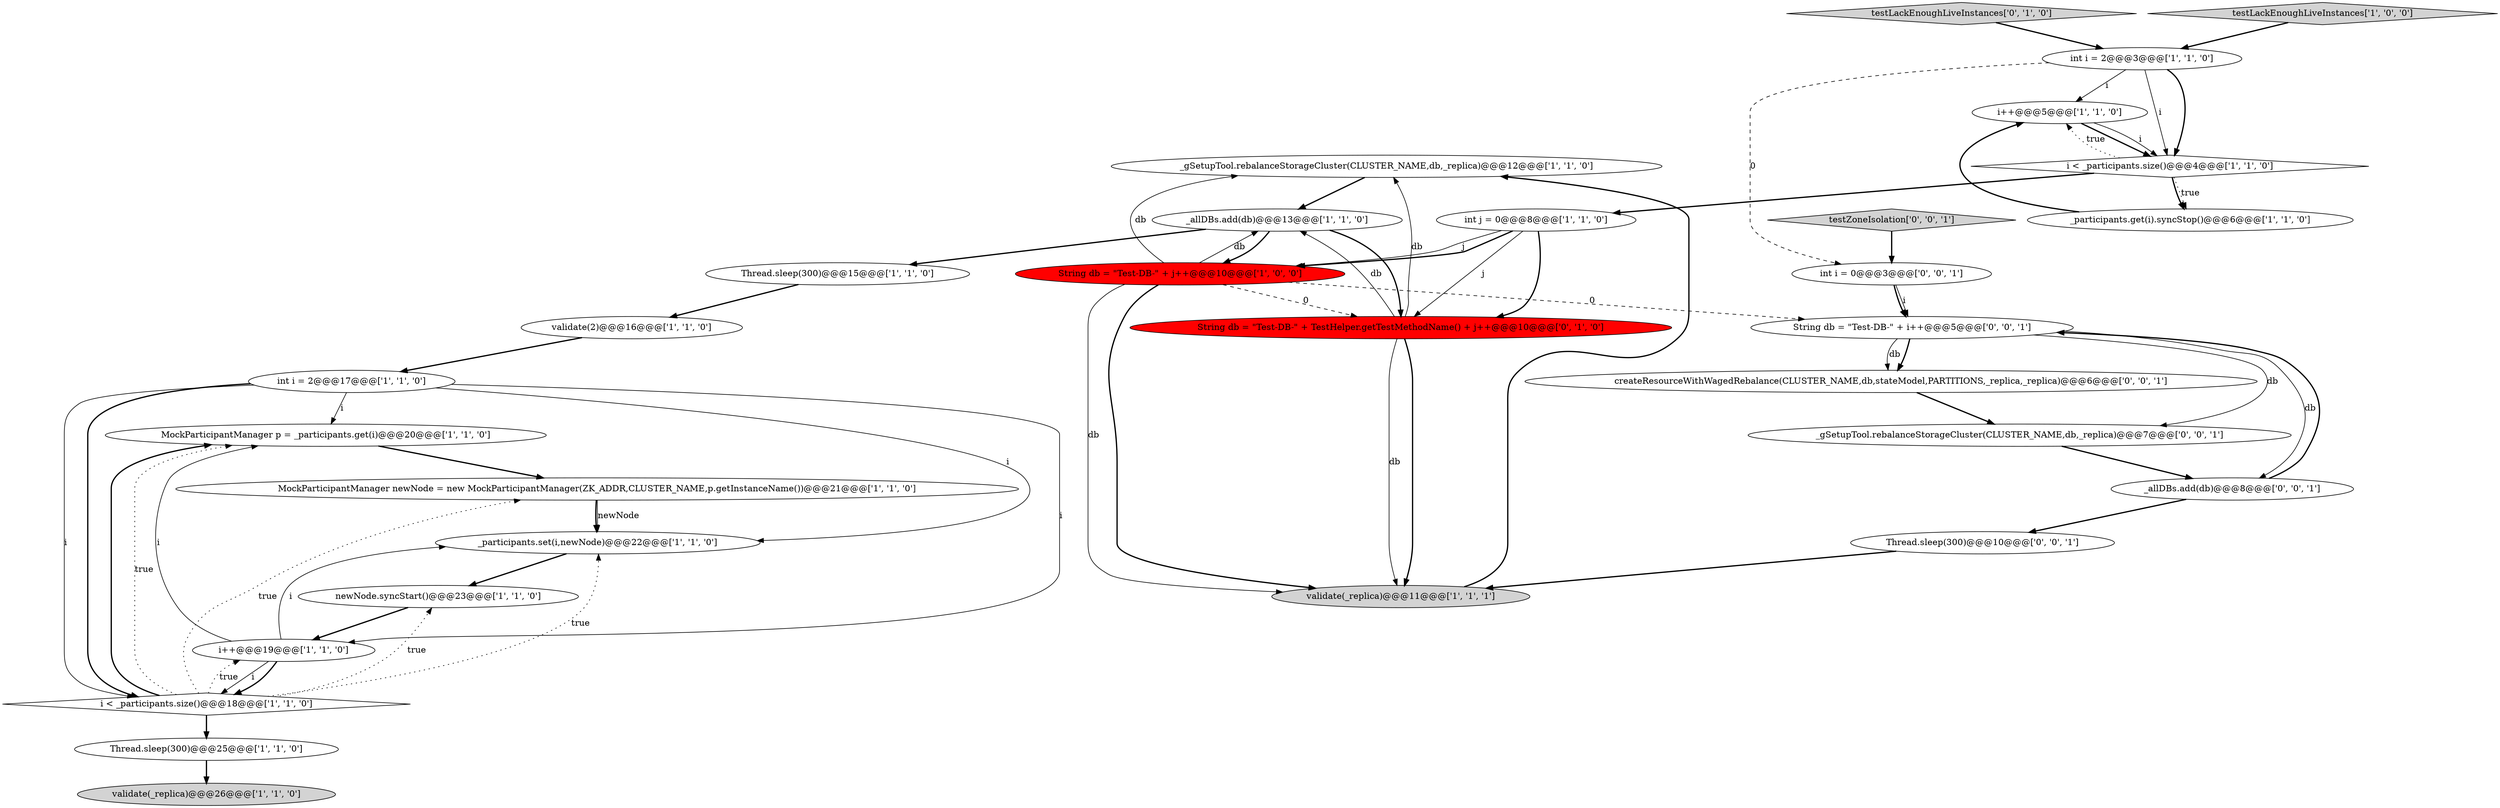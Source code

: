 digraph {
17 [style = filled, label = "_gSetupTool.rebalanceStorageCluster(CLUSTER_NAME,db,_replica)@@@12@@@['1', '1', '0']", fillcolor = white, shape = ellipse image = "AAA0AAABBB1BBB"];
10 [style = filled, label = "_allDBs.add(db)@@@13@@@['1', '1', '0']", fillcolor = white, shape = ellipse image = "AAA0AAABBB1BBB"];
29 [style = filled, label = "Thread.sleep(300)@@@10@@@['0', '0', '1']", fillcolor = white, shape = ellipse image = "AAA0AAABBB3BBB"];
22 [style = filled, label = "testLackEnoughLiveInstances['0', '1', '0']", fillcolor = lightgray, shape = diamond image = "AAA0AAABBB2BBB"];
12 [style = filled, label = "i++@@@5@@@['1', '1', '0']", fillcolor = white, shape = ellipse image = "AAA0AAABBB1BBB"];
19 [style = filled, label = "Thread.sleep(300)@@@15@@@['1', '1', '0']", fillcolor = white, shape = ellipse image = "AAA0AAABBB1BBB"];
4 [style = filled, label = "int i = 2@@@3@@@['1', '1', '0']", fillcolor = white, shape = ellipse image = "AAA0AAABBB1BBB"];
1 [style = filled, label = "int i = 2@@@17@@@['1', '1', '0']", fillcolor = white, shape = ellipse image = "AAA0AAABBB1BBB"];
6 [style = filled, label = "i < _participants.size()@@@4@@@['1', '1', '0']", fillcolor = white, shape = diamond image = "AAA0AAABBB1BBB"];
3 [style = filled, label = "MockParticipantManager p = _participants.get(i)@@@20@@@['1', '1', '0']", fillcolor = white, shape = ellipse image = "AAA0AAABBB1BBB"];
5 [style = filled, label = "String db = \"Test-DB-\" + j++@@@10@@@['1', '0', '0']", fillcolor = red, shape = ellipse image = "AAA1AAABBB1BBB"];
21 [style = filled, label = "String db = \"Test-DB-\" + TestHelper.getTestMethodName() + j++@@@10@@@['0', '1', '0']", fillcolor = red, shape = ellipse image = "AAA1AAABBB2BBB"];
16 [style = filled, label = "Thread.sleep(300)@@@25@@@['1', '1', '0']", fillcolor = white, shape = ellipse image = "AAA0AAABBB1BBB"];
7 [style = filled, label = "_participants.get(i).syncStop()@@@6@@@['1', '1', '0']", fillcolor = white, shape = ellipse image = "AAA0AAABBB1BBB"];
9 [style = filled, label = "_participants.set(i,newNode)@@@22@@@['1', '1', '0']", fillcolor = white, shape = ellipse image = "AAA0AAABBB1BBB"];
20 [style = filled, label = "validate(2)@@@16@@@['1', '1', '0']", fillcolor = white, shape = ellipse image = "AAA0AAABBB1BBB"];
23 [style = filled, label = "_gSetupTool.rebalanceStorageCluster(CLUSTER_NAME,db,_replica)@@@7@@@['0', '0', '1']", fillcolor = white, shape = ellipse image = "AAA0AAABBB3BBB"];
2 [style = filled, label = "i < _participants.size()@@@18@@@['1', '1', '0']", fillcolor = white, shape = diamond image = "AAA0AAABBB1BBB"];
28 [style = filled, label = "int i = 0@@@3@@@['0', '0', '1']", fillcolor = white, shape = ellipse image = "AAA0AAABBB3BBB"];
26 [style = filled, label = "_allDBs.add(db)@@@8@@@['0', '0', '1']", fillcolor = white, shape = ellipse image = "AAA0AAABBB3BBB"];
8 [style = filled, label = "i++@@@19@@@['1', '1', '0']", fillcolor = white, shape = ellipse image = "AAA0AAABBB1BBB"];
27 [style = filled, label = "createResourceWithWagedRebalance(CLUSTER_NAME,db,stateModel,PARTITIONS,_replica,_replica)@@@6@@@['0', '0', '1']", fillcolor = white, shape = ellipse image = "AAA0AAABBB3BBB"];
13 [style = filled, label = "newNode.syncStart()@@@23@@@['1', '1', '0']", fillcolor = white, shape = ellipse image = "AAA0AAABBB1BBB"];
14 [style = filled, label = "testLackEnoughLiveInstances['1', '0', '0']", fillcolor = lightgray, shape = diamond image = "AAA0AAABBB1BBB"];
0 [style = filled, label = "validate(_replica)@@@11@@@['1', '1', '1']", fillcolor = lightgray, shape = ellipse image = "AAA0AAABBB1BBB"];
11 [style = filled, label = "validate(_replica)@@@26@@@['1', '1', '0']", fillcolor = lightgray, shape = ellipse image = "AAA0AAABBB1BBB"];
24 [style = filled, label = "testZoneIsolation['0', '0', '1']", fillcolor = lightgray, shape = diamond image = "AAA0AAABBB3BBB"];
15 [style = filled, label = "int j = 0@@@8@@@['1', '1', '0']", fillcolor = white, shape = ellipse image = "AAA0AAABBB1BBB"];
18 [style = filled, label = "MockParticipantManager newNode = new MockParticipantManager(ZK_ADDR,CLUSTER_NAME,p.getInstanceName())@@@21@@@['1', '1', '0']", fillcolor = white, shape = ellipse image = "AAA0AAABBB1BBB"];
25 [style = filled, label = "String db = \"Test-DB-\" + i++@@@5@@@['0', '0', '1']", fillcolor = white, shape = ellipse image = "AAA0AAABBB3BBB"];
2->3 [style = dotted, label="true"];
4->12 [style = solid, label="i"];
17->10 [style = bold, label=""];
24->28 [style = bold, label=""];
16->11 [style = bold, label=""];
8->3 [style = solid, label="i"];
21->0 [style = bold, label=""];
28->25 [style = solid, label="i"];
25->26 [style = solid, label="db"];
21->0 [style = solid, label="db"];
15->21 [style = solid, label="j"];
4->6 [style = bold, label=""];
25->23 [style = solid, label="db"];
7->12 [style = bold, label=""];
21->10 [style = solid, label="db"];
1->9 [style = solid, label="i"];
0->17 [style = bold, label=""];
10->19 [style = bold, label=""];
19->20 [style = bold, label=""];
2->3 [style = bold, label=""];
15->21 [style = bold, label=""];
26->25 [style = bold, label=""];
26->29 [style = bold, label=""];
23->26 [style = bold, label=""];
29->0 [style = bold, label=""];
1->8 [style = solid, label="i"];
5->25 [style = dashed, label="0"];
21->17 [style = solid, label="db"];
10->21 [style = bold, label=""];
20->1 [style = bold, label=""];
8->9 [style = solid, label="i"];
12->6 [style = bold, label=""];
5->0 [style = solid, label="db"];
18->9 [style = solid, label="newNode"];
2->18 [style = dotted, label="true"];
6->15 [style = bold, label=""];
15->5 [style = bold, label=""];
4->28 [style = dashed, label="0"];
22->4 [style = bold, label=""];
4->6 [style = solid, label="i"];
5->17 [style = solid, label="db"];
3->18 [style = bold, label=""];
25->27 [style = bold, label=""];
12->6 [style = solid, label="i"];
2->8 [style = dotted, label="true"];
14->4 [style = bold, label=""];
5->10 [style = solid, label="db"];
10->5 [style = bold, label=""];
2->9 [style = dotted, label="true"];
5->0 [style = bold, label=""];
8->2 [style = bold, label=""];
1->2 [style = solid, label="i"];
18->9 [style = bold, label=""];
6->7 [style = dotted, label="true"];
5->21 [style = dashed, label="0"];
28->25 [style = bold, label=""];
27->23 [style = bold, label=""];
1->2 [style = bold, label=""];
6->12 [style = dotted, label="true"];
1->3 [style = solid, label="i"];
6->7 [style = bold, label=""];
15->5 [style = solid, label="j"];
13->8 [style = bold, label=""];
2->13 [style = dotted, label="true"];
8->2 [style = solid, label="i"];
9->13 [style = bold, label=""];
25->27 [style = solid, label="db"];
2->16 [style = bold, label=""];
}
